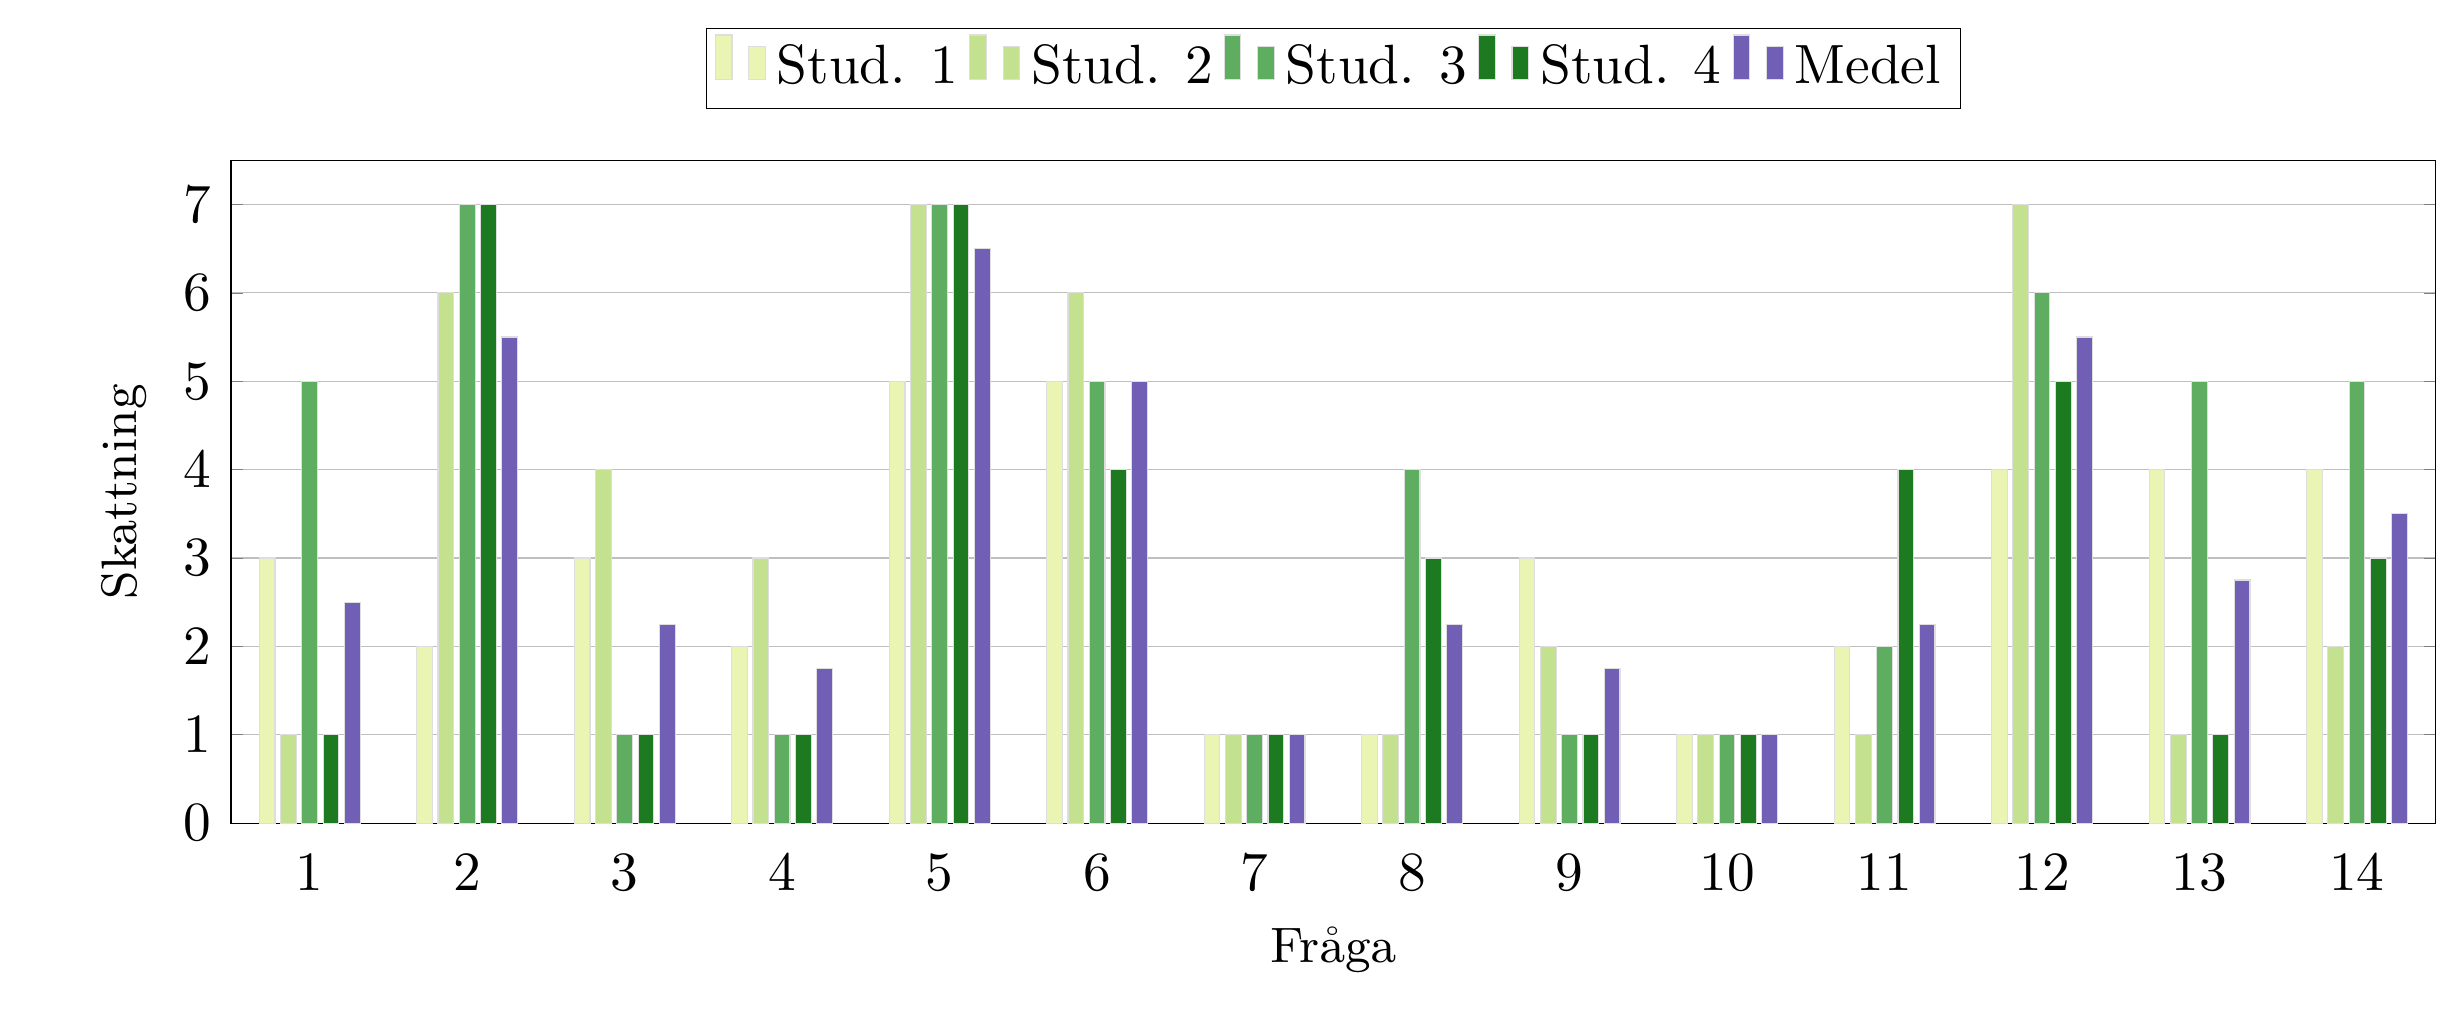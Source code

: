 \definecolor{klight_green}{RGB}{196,225,144}
\definecolor{kgreen}{RGB}{94,173,97}
\definecolor{kdark_green}{RGB}{29,122,33}
\definecolor{kgrey}{RGB}{222,222,222}
\definecolor{ktest_green}{RGB}{234,245,179}
\definecolor{kpurple}{RGB}{113,94,181}

% \pgfplotstableread[row sep=\\,col sep=&]{
%     interval & u & false \\
%     U     & 69  & 31 \\
%     3     & 83 & 17  \\
%     4     &    &     \\
%     5     &    &     \\
%     }\mydata

\begin{tikzpicture}
    \begin{axis}[
            ybar,
            x=2cm,
            enlarge x limits={abs=1cm},
            %enlarge y limits={abs=0.5cm},
            bar width=0.2cm,
            width=32cm,
            height=10cm,
            legend style={at={(0.5, 1.2)},
                anchor=north,legend columns=-1},
            legend image post style={scale=2},
            symbolic x coords={1, 2, 3,4,5,6,7,8,9,10,11,12,13,14},
            xtick=data,
            major x tick style = transparent,
            ymajorgrids = true,
            %nodes near coords={\pgfmathprintnumber[fixed,precision=0]{\pgfplotspointmeta}\,\%},
            nodes near coords align={vertical},
            ymin=0,ymax=7.5,
            yticklabel={\pgfmathparse{\tick}\pgfmathprintnumber{\pgfmathresult}},
            ylabel={\small Skattning},
            xlabel={\small Fråga},
            %ticklabel style = {font=\tiny},
            nodes={scale=2, transform shape}  % increase size of everything
        ]
        \addplot [fill=ktest_green!100,draw=kgrey!100] coordinates {(1,3) (2,2) (3,3) (4,2) (5,5) (6,5) (7,1) (8,1) (9,3) (10,1) (11,2) (12,4) (13,4) (14,4)};  % Anv. 1
        \addplot [fill=klight_green!100,draw=kgrey!100] coordinates {(1,1) (2,6) (3,4) (4,3) (5,7) (6,6) (7,1) (8,1) (9,2) (10,1) (11,1) (12,7) (13,1) (14,2)};  % Anv. 2
        \addplot [fill=kgreen!100,draw=kgrey!100] coordinates {(1,5) (2,7) (3,1) (4,1) (5,7) (6,5) (7,1) (8,4) (9,1) (10,1) (11,2) (12,6) (13,5) (14,5)};   % Anv. 3
        \addplot [fill=kdark_green!100,draw=kgrey!100] coordinates {(1,1) (2,7) (3,1) (4,1) (5,7) (6,4) (7,1) (8,3) (9,1) (10,1) (11,4) (12,5) (13,1) (14,3)};   % Anv. 4
        \addplot [fill=kpurple!100,draw=kgrey!100] coordinates {(1,2.5) (2,5.5) (3,2.25) (4,1.75) (5,6.5) (6,5) (7,1) (8,2.25) (9,1.75) (10,1) (11,2.25) (12,5.5) (13,2.75) (14,3.5)};   % Medel
        \legend{Stud. 1, Stud. 2, Stud. 3, Stud. 4, Medel}
    \end{axis}
\end{tikzpicture}